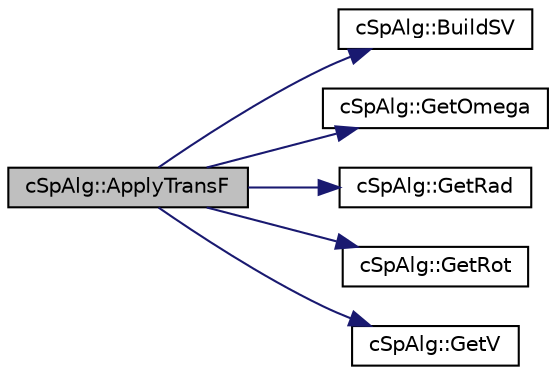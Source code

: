 digraph "cSpAlg::ApplyTransF"
{
 // LATEX_PDF_SIZE
  edge [fontname="Helvetica",fontsize="10",labelfontname="Helvetica",labelfontsize="10"];
  node [fontname="Helvetica",fontsize="10",shape=record];
  rankdir="LR";
  Node1 [label="cSpAlg::ApplyTransF",height=0.2,width=0.4,color="black", fillcolor="grey75", style="filled", fontcolor="black",tooltip=" "];
  Node1 -> Node2 [color="midnightblue",fontsize="10",style="solid",fontname="Helvetica"];
  Node2 [label="cSpAlg::BuildSV",height=0.2,width=0.4,color="black", fillcolor="white", style="filled",URL="$classc_sp_alg.html#a5d8935f5eb6a88eb591a19ec414c1953",tooltip=" "];
  Node1 -> Node3 [color="midnightblue",fontsize="10",style="solid",fontname="Helvetica"];
  Node3 [label="cSpAlg::GetOmega",height=0.2,width=0.4,color="black", fillcolor="white", style="filled",URL="$classc_sp_alg.html#a1f6d2eed1bc8bee53540c8c027cea7f9",tooltip=" "];
  Node1 -> Node4 [color="midnightblue",fontsize="10",style="solid",fontname="Helvetica"];
  Node4 [label="cSpAlg::GetRad",height=0.2,width=0.4,color="black", fillcolor="white", style="filled",URL="$classc_sp_alg.html#af10329ae21e62779de182b68aec7b437",tooltip=" "];
  Node1 -> Node5 [color="midnightblue",fontsize="10",style="solid",fontname="Helvetica"];
  Node5 [label="cSpAlg::GetRot",height=0.2,width=0.4,color="black", fillcolor="white", style="filled",URL="$classc_sp_alg.html#a3c3fa40ec253c0bdf9cc2278da8656f6",tooltip=" "];
  Node1 -> Node6 [color="midnightblue",fontsize="10",style="solid",fontname="Helvetica"];
  Node6 [label="cSpAlg::GetV",height=0.2,width=0.4,color="black", fillcolor="white", style="filled",URL="$classc_sp_alg.html#a3c44fc96b8e8b13f6a208f05bc3db8d4",tooltip=" "];
}
